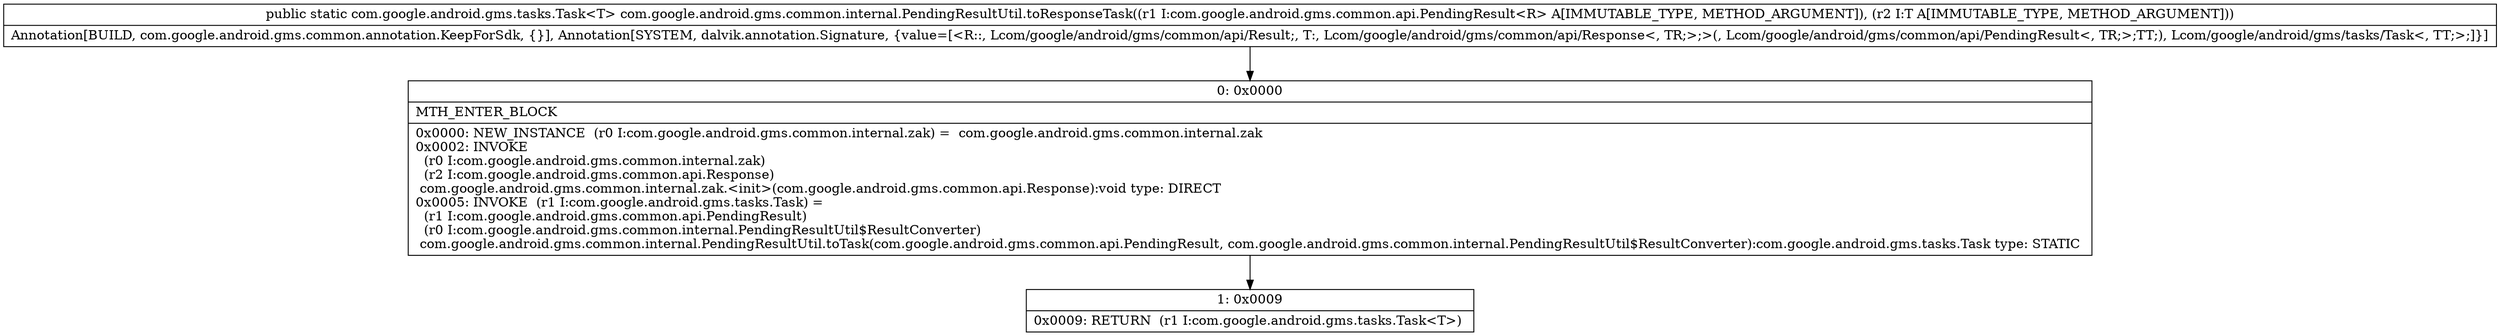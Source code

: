 digraph "CFG forcom.google.android.gms.common.internal.PendingResultUtil.toResponseTask(Lcom\/google\/android\/gms\/common\/api\/PendingResult;Lcom\/google\/android\/gms\/common\/api\/Response;)Lcom\/google\/android\/gms\/tasks\/Task;" {
Node_0 [shape=record,label="{0\:\ 0x0000|MTH_ENTER_BLOCK\l|0x0000: NEW_INSTANCE  (r0 I:com.google.android.gms.common.internal.zak) =  com.google.android.gms.common.internal.zak \l0x0002: INVOKE  \l  (r0 I:com.google.android.gms.common.internal.zak)\l  (r2 I:com.google.android.gms.common.api.Response)\l com.google.android.gms.common.internal.zak.\<init\>(com.google.android.gms.common.api.Response):void type: DIRECT \l0x0005: INVOKE  (r1 I:com.google.android.gms.tasks.Task) = \l  (r1 I:com.google.android.gms.common.api.PendingResult)\l  (r0 I:com.google.android.gms.common.internal.PendingResultUtil$ResultConverter)\l com.google.android.gms.common.internal.PendingResultUtil.toTask(com.google.android.gms.common.api.PendingResult, com.google.android.gms.common.internal.PendingResultUtil$ResultConverter):com.google.android.gms.tasks.Task type: STATIC \l}"];
Node_1 [shape=record,label="{1\:\ 0x0009|0x0009: RETURN  (r1 I:com.google.android.gms.tasks.Task\<T\>) \l}"];
MethodNode[shape=record,label="{public static com.google.android.gms.tasks.Task\<T\> com.google.android.gms.common.internal.PendingResultUtil.toResponseTask((r1 I:com.google.android.gms.common.api.PendingResult\<R\> A[IMMUTABLE_TYPE, METHOD_ARGUMENT]), (r2 I:T A[IMMUTABLE_TYPE, METHOD_ARGUMENT]))  | Annotation[BUILD, com.google.android.gms.common.annotation.KeepForSdk, \{\}], Annotation[SYSTEM, dalvik.annotation.Signature, \{value=[\<R::, Lcom\/google\/android\/gms\/common\/api\/Result;, T:, Lcom\/google\/android\/gms\/common\/api\/Response\<, TR;\>;\>(, Lcom\/google\/android\/gms\/common\/api\/PendingResult\<, TR;\>;TT;), Lcom\/google\/android\/gms\/tasks\/Task\<, TT;\>;]\}]\l}"];
MethodNode -> Node_0;
Node_0 -> Node_1;
}

